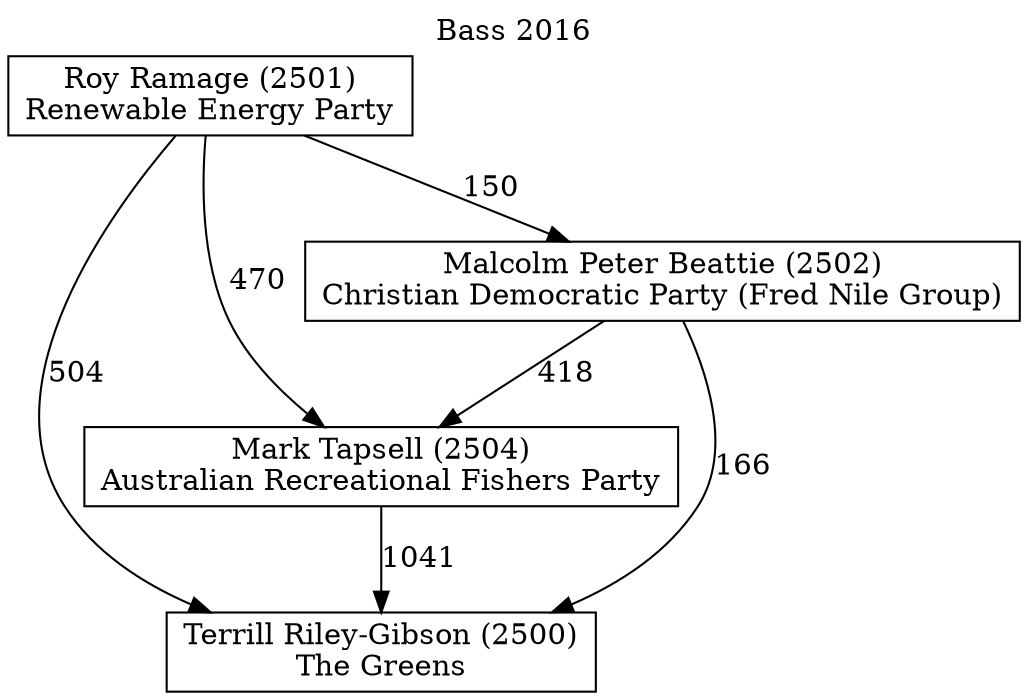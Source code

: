 // House preference flow
digraph "Terrill Riley-Gibson (2500)_Bass_2016" {
	graph [label="Bass 2016" labelloc=t mclimit=10]
	node [shape=box]
	"Terrill Riley-Gibson (2500)" [label="Terrill Riley-Gibson (2500)
The Greens"]
	"Roy Ramage (2501)" [label="Roy Ramage (2501)
Renewable Energy Party"]
	"Mark Tapsell (2504)" [label="Mark Tapsell (2504)
Australian Recreational Fishers Party"]
	"Malcolm Peter Beattie (2502)" [label="Malcolm Peter Beattie (2502)
Christian Democratic Party (Fred Nile Group)"]
	"Roy Ramage (2501)" -> "Malcolm Peter Beattie (2502)" [label=150]
	"Malcolm Peter Beattie (2502)" -> "Mark Tapsell (2504)" [label=418]
	"Roy Ramage (2501)" -> "Terrill Riley-Gibson (2500)" [label=504]
	"Roy Ramage (2501)" -> "Mark Tapsell (2504)" [label=470]
	"Mark Tapsell (2504)" -> "Terrill Riley-Gibson (2500)" [label=1041]
	"Malcolm Peter Beattie (2502)" -> "Terrill Riley-Gibson (2500)" [label=166]
}
